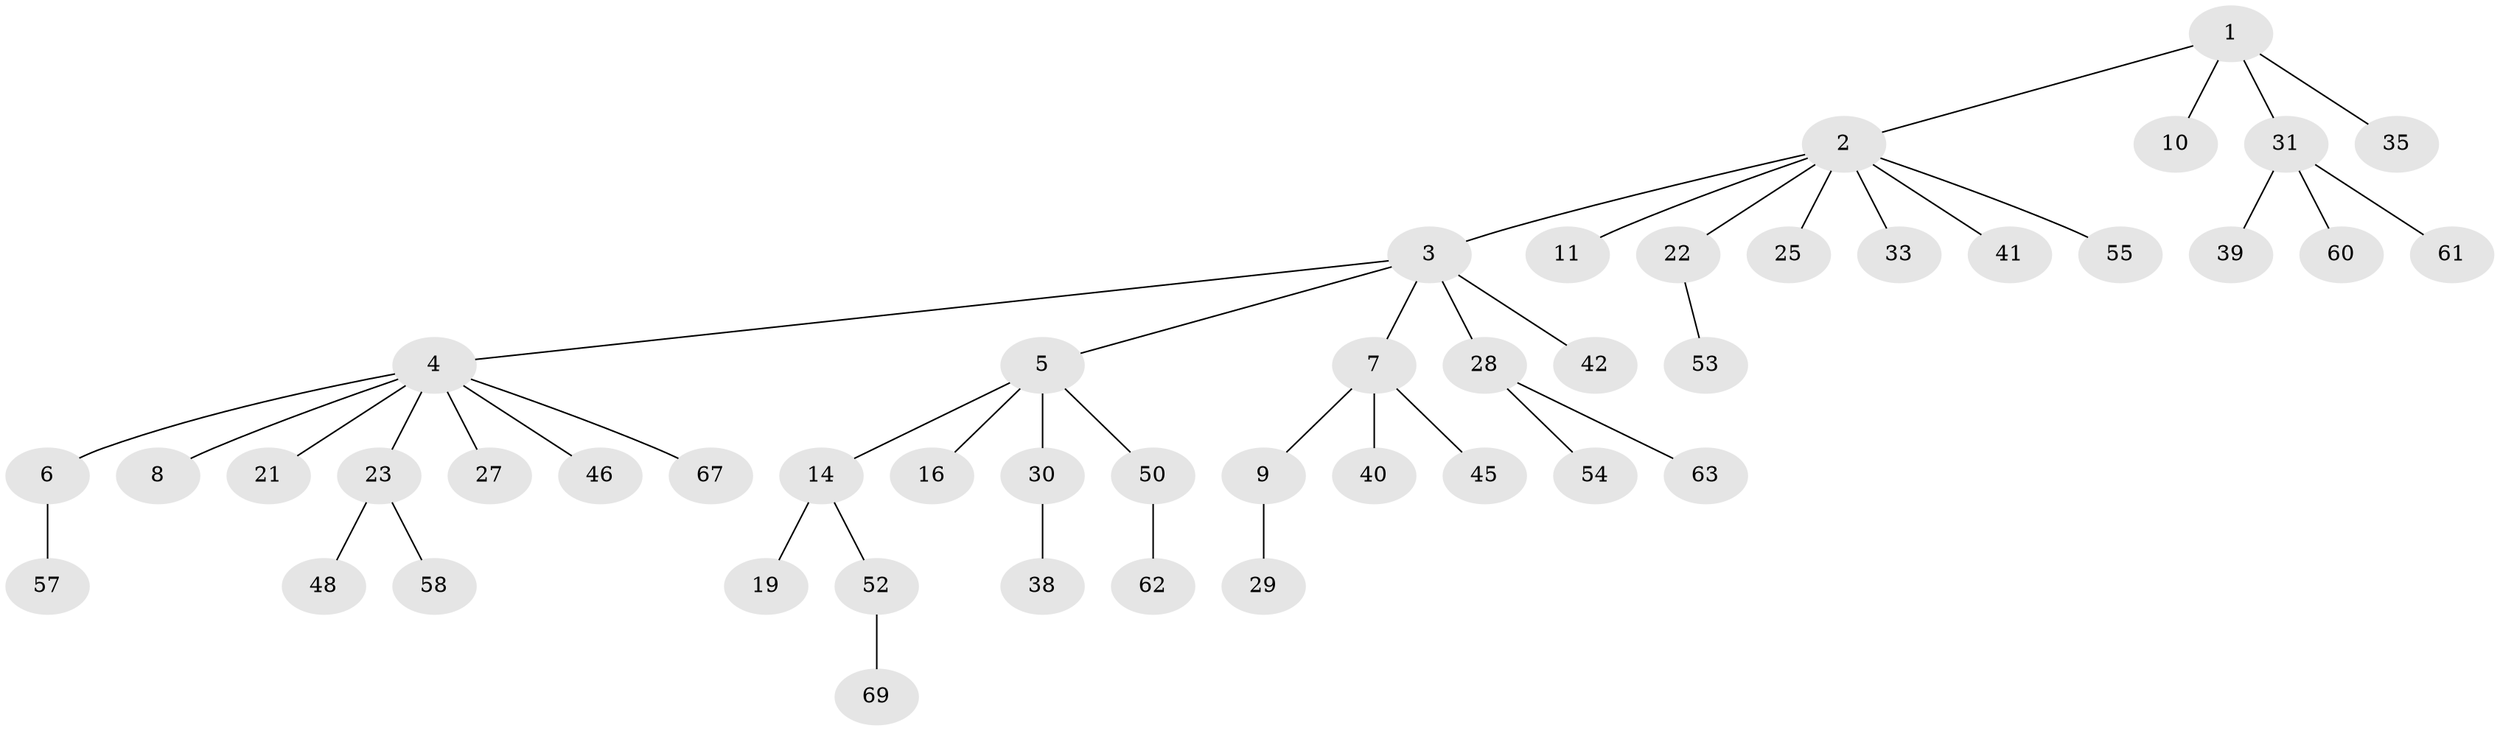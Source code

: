 // original degree distribution, {5: 0.014492753623188406, 7: 0.028985507246376812, 6: 0.028985507246376812, 3: 0.17391304347826086, 2: 0.2028985507246377, 1: 0.5362318840579711, 4: 0.014492753623188406}
// Generated by graph-tools (version 1.1) at 2025/11/02/27/25 16:11:25]
// undirected, 46 vertices, 45 edges
graph export_dot {
graph [start="1"]
  node [color=gray90,style=filled];
  1 [super="+12"];
  2 [super="+34"];
  3 [super="+18"];
  4 [super="+32"];
  5 [super="+26"];
  6 [super="+20"];
  7 [super="+13"];
  8 [super="+17"];
  9 [super="+36"];
  10 [super="+43"];
  11;
  14 [super="+15"];
  16;
  19;
  21;
  22 [super="+24"];
  23 [super="+47"];
  25;
  27 [super="+65"];
  28 [super="+37"];
  29;
  30 [super="+66"];
  31 [super="+49"];
  33;
  35 [super="+64"];
  38;
  39;
  40 [super="+68"];
  41;
  42 [super="+44"];
  45;
  46;
  48 [super="+51"];
  50 [super="+59"];
  52 [super="+56"];
  53;
  54;
  55;
  57;
  58;
  60;
  61;
  62;
  63;
  67;
  69;
  1 -- 2;
  1 -- 10;
  1 -- 31;
  1 -- 35;
  2 -- 3;
  2 -- 11;
  2 -- 22;
  2 -- 25;
  2 -- 33;
  2 -- 41;
  2 -- 55;
  3 -- 4;
  3 -- 5;
  3 -- 7;
  3 -- 28;
  3 -- 42;
  4 -- 6;
  4 -- 8;
  4 -- 21;
  4 -- 23;
  4 -- 27;
  4 -- 67;
  4 -- 46;
  5 -- 14;
  5 -- 16;
  5 -- 30;
  5 -- 50;
  6 -- 57;
  7 -- 9;
  7 -- 40;
  7 -- 45;
  9 -- 29;
  14 -- 19;
  14 -- 52;
  22 -- 53;
  23 -- 48;
  23 -- 58;
  28 -- 54;
  28 -- 63;
  30 -- 38;
  31 -- 39;
  31 -- 60;
  31 -- 61;
  50 -- 62;
  52 -- 69;
}
